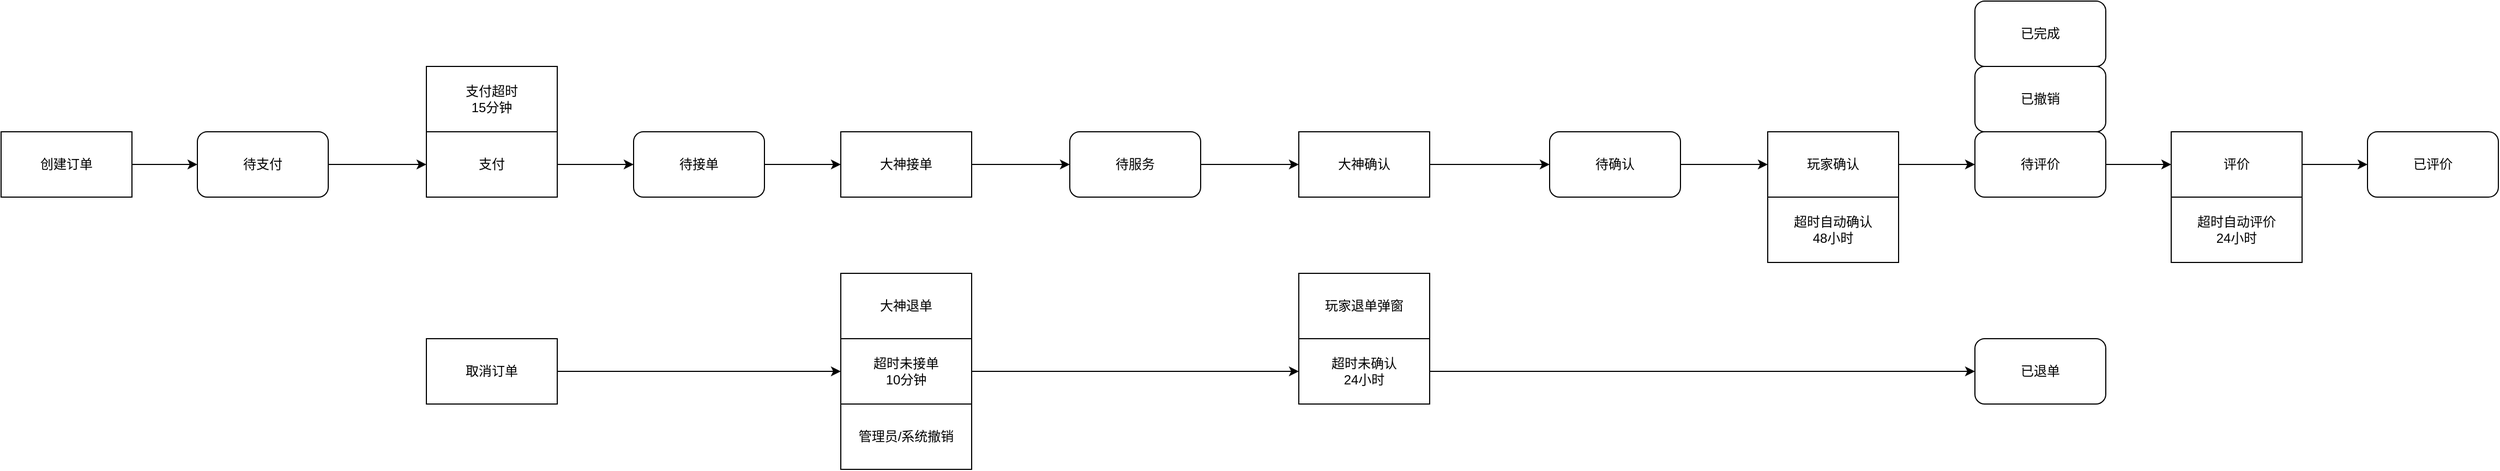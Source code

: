 <mxfile version="24.0.4" type="github">
  <diagram name="第 1 页" id="tYlTEqthePhAT1uKK9Kl">
    <mxGraphModel dx="3274" dy="761" grid="1" gridSize="10" guides="1" tooltips="1" connect="1" arrows="1" fold="1" page="1" pageScale="1" pageWidth="1600" pageHeight="1200" math="0" shadow="0">
      <root>
        <mxCell id="0" />
        <mxCell id="1" parent="0" />
        <mxCell id="ZDz0qlhMGC1fcuTrPodW-12" style="edgeStyle=orthogonalEdgeStyle;rounded=0;orthogonalLoop=1;jettySize=auto;html=1;exitX=1;exitY=0.5;exitDx=0;exitDy=0;entryX=0;entryY=0.5;entryDx=0;entryDy=0;" parent="1" source="ZDz0qlhMGC1fcuTrPodW-1" target="ZDz0qlhMGC1fcuTrPodW-11" edge="1">
          <mxGeometry relative="1" as="geometry" />
        </mxCell>
        <mxCell id="ZDz0qlhMGC1fcuTrPodW-1" value="待支付" style="rounded=1;whiteSpace=wrap;html=1;" parent="1" vertex="1">
          <mxGeometry x="140" y="210" width="120" height="60" as="geometry" />
        </mxCell>
        <mxCell id="ZDz0qlhMGC1fcuTrPodW-15" style="edgeStyle=orthogonalEdgeStyle;rounded=0;orthogonalLoop=1;jettySize=auto;html=1;exitX=1;exitY=0.5;exitDx=0;exitDy=0;" parent="1" source="ZDz0qlhMGC1fcuTrPodW-2" target="ZDz0qlhMGC1fcuTrPodW-14" edge="1">
          <mxGeometry relative="1" as="geometry" />
        </mxCell>
        <mxCell id="ZDz0qlhMGC1fcuTrPodW-2" value="待接单" style="rounded=1;whiteSpace=wrap;html=1;" parent="1" vertex="1">
          <mxGeometry x="540" y="210" width="120" height="60" as="geometry" />
        </mxCell>
        <mxCell id="ZDz0qlhMGC1fcuTrPodW-18" style="edgeStyle=orthogonalEdgeStyle;rounded=0;orthogonalLoop=1;jettySize=auto;html=1;exitX=1;exitY=0.5;exitDx=0;exitDy=0;entryX=0;entryY=0.5;entryDx=0;entryDy=0;" parent="1" source="ZDz0qlhMGC1fcuTrPodW-3" target="ZDz0qlhMGC1fcuTrPodW-17" edge="1">
          <mxGeometry relative="1" as="geometry" />
        </mxCell>
        <mxCell id="ZDz0qlhMGC1fcuTrPodW-3" value="待服务" style="rounded=1;whiteSpace=wrap;html=1;" parent="1" vertex="1">
          <mxGeometry x="940" y="210" width="120" height="60" as="geometry" />
        </mxCell>
        <mxCell id="ZDz0qlhMGC1fcuTrPodW-21" style="edgeStyle=orthogonalEdgeStyle;rounded=0;orthogonalLoop=1;jettySize=auto;html=1;exitX=1;exitY=0.5;exitDx=0;exitDy=0;entryX=0;entryY=0.5;entryDx=0;entryDy=0;" parent="1" source="ZDz0qlhMGC1fcuTrPodW-4" target="ZDz0qlhMGC1fcuTrPodW-20" edge="1">
          <mxGeometry relative="1" as="geometry" />
        </mxCell>
        <mxCell id="ZDz0qlhMGC1fcuTrPodW-4" value="待确认" style="rounded=1;whiteSpace=wrap;html=1;" parent="1" vertex="1">
          <mxGeometry x="1380" y="210" width="120" height="60" as="geometry" />
        </mxCell>
        <mxCell id="ZDz0qlhMGC1fcuTrPodW-5" value="已完成" style="rounded=1;whiteSpace=wrap;html=1;" parent="1" vertex="1">
          <mxGeometry x="1770" y="90" width="120" height="60" as="geometry" />
        </mxCell>
        <mxCell id="ZDz0qlhMGC1fcuTrPodW-30" value="" style="edgeStyle=orthogonalEdgeStyle;rounded=0;orthogonalLoop=1;jettySize=auto;html=1;" parent="1" source="ZDz0qlhMGC1fcuTrPodW-6" target="ZDz0qlhMGC1fcuTrPodW-29" edge="1">
          <mxGeometry relative="1" as="geometry" />
        </mxCell>
        <mxCell id="ZDz0qlhMGC1fcuTrPodW-6" value="待评价" style="rounded=1;whiteSpace=wrap;html=1;" parent="1" vertex="1">
          <mxGeometry x="1770" y="210" width="120" height="60" as="geometry" />
        </mxCell>
        <mxCell id="ZDz0qlhMGC1fcuTrPodW-7" value="已评价" style="rounded=1;whiteSpace=wrap;html=1;" parent="1" vertex="1">
          <mxGeometry x="2130" y="210" width="120" height="60" as="geometry" />
        </mxCell>
        <mxCell id="ZDz0qlhMGC1fcuTrPodW-8" value="已退单" style="rounded=1;whiteSpace=wrap;html=1;" parent="1" vertex="1">
          <mxGeometry x="1770" y="400" width="120" height="60" as="geometry" />
        </mxCell>
        <mxCell id="ZDz0qlhMGC1fcuTrPodW-10" style="edgeStyle=orthogonalEdgeStyle;rounded=0;orthogonalLoop=1;jettySize=auto;html=1;exitX=1;exitY=0.5;exitDx=0;exitDy=0;entryX=0;entryY=0.5;entryDx=0;entryDy=0;" parent="1" source="ZDz0qlhMGC1fcuTrPodW-9" target="ZDz0qlhMGC1fcuTrPodW-1" edge="1">
          <mxGeometry relative="1" as="geometry" />
        </mxCell>
        <mxCell id="ZDz0qlhMGC1fcuTrPodW-9" value="创建订单" style="rounded=0;whiteSpace=wrap;html=1;" parent="1" vertex="1">
          <mxGeometry x="-40" y="210" width="120" height="60" as="geometry" />
        </mxCell>
        <mxCell id="ZDz0qlhMGC1fcuTrPodW-13" style="edgeStyle=orthogonalEdgeStyle;rounded=0;orthogonalLoop=1;jettySize=auto;html=1;exitX=1;exitY=0.5;exitDx=0;exitDy=0;entryX=0;entryY=0.5;entryDx=0;entryDy=0;" parent="1" source="ZDz0qlhMGC1fcuTrPodW-11" target="ZDz0qlhMGC1fcuTrPodW-2" edge="1">
          <mxGeometry relative="1" as="geometry" />
        </mxCell>
        <mxCell id="ZDz0qlhMGC1fcuTrPodW-11" value="支付" style="rounded=0;whiteSpace=wrap;html=1;" parent="1" vertex="1">
          <mxGeometry x="350" y="210" width="120" height="60" as="geometry" />
        </mxCell>
        <mxCell id="ZDz0qlhMGC1fcuTrPodW-16" style="edgeStyle=orthogonalEdgeStyle;rounded=0;orthogonalLoop=1;jettySize=auto;html=1;exitX=1;exitY=0.5;exitDx=0;exitDy=0;entryX=0;entryY=0.5;entryDx=0;entryDy=0;" parent="1" source="ZDz0qlhMGC1fcuTrPodW-14" target="ZDz0qlhMGC1fcuTrPodW-3" edge="1">
          <mxGeometry relative="1" as="geometry" />
        </mxCell>
        <mxCell id="ZDz0qlhMGC1fcuTrPodW-14" value="大神接单" style="rounded=0;whiteSpace=wrap;html=1;" parent="1" vertex="1">
          <mxGeometry x="730" y="210" width="120" height="60" as="geometry" />
        </mxCell>
        <mxCell id="ZDz0qlhMGC1fcuTrPodW-19" style="edgeStyle=orthogonalEdgeStyle;rounded=0;orthogonalLoop=1;jettySize=auto;html=1;exitX=1;exitY=0.5;exitDx=0;exitDy=0;" parent="1" source="ZDz0qlhMGC1fcuTrPodW-17" target="ZDz0qlhMGC1fcuTrPodW-4" edge="1">
          <mxGeometry relative="1" as="geometry" />
        </mxCell>
        <mxCell id="ZDz0qlhMGC1fcuTrPodW-17" value="大神确认" style="rounded=0;whiteSpace=wrap;html=1;" parent="1" vertex="1">
          <mxGeometry x="1150" y="210" width="120" height="60" as="geometry" />
        </mxCell>
        <mxCell id="ZDz0qlhMGC1fcuTrPodW-26" value="" style="edgeStyle=orthogonalEdgeStyle;rounded=0;orthogonalLoop=1;jettySize=auto;html=1;" parent="1" source="ZDz0qlhMGC1fcuTrPodW-20" target="ZDz0qlhMGC1fcuTrPodW-6" edge="1">
          <mxGeometry relative="1" as="geometry" />
        </mxCell>
        <mxCell id="ZDz0qlhMGC1fcuTrPodW-20" value="玩家确认" style="rounded=0;whiteSpace=wrap;html=1;" parent="1" vertex="1">
          <mxGeometry x="1580" y="210" width="120" height="60" as="geometry" />
        </mxCell>
        <mxCell id="ZDz0qlhMGC1fcuTrPodW-24" value="大神退单" style="rounded=0;whiteSpace=wrap;html=1;" parent="1" vertex="1">
          <mxGeometry x="730" y="340" width="120" height="60" as="geometry" />
        </mxCell>
        <mxCell id="ZDz0qlhMGC1fcuTrPodW-31" value="" style="edgeStyle=orthogonalEdgeStyle;rounded=0;orthogonalLoop=1;jettySize=auto;html=1;" parent="1" source="ZDz0qlhMGC1fcuTrPodW-29" target="ZDz0qlhMGC1fcuTrPodW-7" edge="1">
          <mxGeometry relative="1" as="geometry" />
        </mxCell>
        <mxCell id="ZDz0qlhMGC1fcuTrPodW-29" value="评价" style="rounded=0;whiteSpace=wrap;html=1;" parent="1" vertex="1">
          <mxGeometry x="1950" y="210" width="120" height="60" as="geometry" />
        </mxCell>
        <mxCell id="ZDz0qlhMGC1fcuTrPodW-32" value="管理员/系统撤销" style="rounded=0;whiteSpace=wrap;html=1;" parent="1" vertex="1">
          <mxGeometry x="730" y="460" width="120" height="60" as="geometry" />
        </mxCell>
        <mxCell id="ZDz0qlhMGC1fcuTrPodW-34" value="已撤销" style="rounded=1;whiteSpace=wrap;html=1;" parent="1" vertex="1">
          <mxGeometry x="1770" y="150" width="120" height="60" as="geometry" />
        </mxCell>
        <mxCell id="ZDz0qlhMGC1fcuTrPodW-35" value="支付超时&lt;div&gt;15分钟&lt;/div&gt;" style="rounded=0;whiteSpace=wrap;html=1;" parent="1" vertex="1">
          <mxGeometry x="350" y="150" width="120" height="60" as="geometry" />
        </mxCell>
        <mxCell id="ZDz0qlhMGC1fcuTrPodW-45" style="edgeStyle=orthogonalEdgeStyle;rounded=0;orthogonalLoop=1;jettySize=auto;html=1;exitX=1;exitY=0.5;exitDx=0;exitDy=0;" parent="1" source="ZDz0qlhMGC1fcuTrPodW-38" target="ZDz0qlhMGC1fcuTrPodW-41" edge="1">
          <mxGeometry relative="1" as="geometry" />
        </mxCell>
        <mxCell id="ZDz0qlhMGC1fcuTrPodW-38" value="超时未接单&lt;div&gt;10分钟&lt;/div&gt;" style="rounded=0;whiteSpace=wrap;html=1;" parent="1" vertex="1">
          <mxGeometry x="730" y="400" width="120" height="60" as="geometry" />
        </mxCell>
        <mxCell id="ZDz0qlhMGC1fcuTrPodW-46" style="edgeStyle=orthogonalEdgeStyle;rounded=0;orthogonalLoop=1;jettySize=auto;html=1;exitX=1;exitY=0.5;exitDx=0;exitDy=0;" parent="1" source="ZDz0qlhMGC1fcuTrPodW-41" target="ZDz0qlhMGC1fcuTrPodW-8" edge="1">
          <mxGeometry relative="1" as="geometry" />
        </mxCell>
        <mxCell id="ZDz0qlhMGC1fcuTrPodW-41" value="超时未确认&lt;div&gt;24小时&lt;/div&gt;" style="rounded=0;whiteSpace=wrap;html=1;" parent="1" vertex="1">
          <mxGeometry x="1150" y="400" width="120" height="60" as="geometry" />
        </mxCell>
        <mxCell id="ZDz0qlhMGC1fcuTrPodW-43" value="超时自动确认&lt;div&gt;48小时&lt;br&gt;&lt;/div&gt;" style="rounded=0;whiteSpace=wrap;html=1;" parent="1" vertex="1">
          <mxGeometry x="1580" y="270" width="120" height="60" as="geometry" />
        </mxCell>
        <mxCell id="ZDz0qlhMGC1fcuTrPodW-47" value="超时自动评价&lt;div&gt;24小时&lt;/div&gt;" style="rounded=0;whiteSpace=wrap;html=1;" parent="1" vertex="1">
          <mxGeometry x="1950" y="270" width="120" height="60" as="geometry" />
        </mxCell>
        <mxCell id="l8GR5X_attWzmNN1RUAN-6" style="edgeStyle=orthogonalEdgeStyle;rounded=0;orthogonalLoop=1;jettySize=auto;html=1;exitX=1;exitY=0.5;exitDx=0;exitDy=0;entryX=0;entryY=0.5;entryDx=0;entryDy=0;" edge="1" parent="1" source="l8GR5X_attWzmNN1RUAN-3" target="ZDz0qlhMGC1fcuTrPodW-38">
          <mxGeometry relative="1" as="geometry" />
        </mxCell>
        <mxCell id="l8GR5X_attWzmNN1RUAN-3" value="取消订单" style="rounded=0;whiteSpace=wrap;html=1;" vertex="1" parent="1">
          <mxGeometry x="350" y="400" width="120" height="60" as="geometry" />
        </mxCell>
        <mxCell id="l8GR5X_attWzmNN1RUAN-4" value="玩家退单弹窗" style="rounded=0;whiteSpace=wrap;html=1;" vertex="1" parent="1">
          <mxGeometry x="1150" y="340" width="120" height="60" as="geometry" />
        </mxCell>
      </root>
    </mxGraphModel>
  </diagram>
</mxfile>
